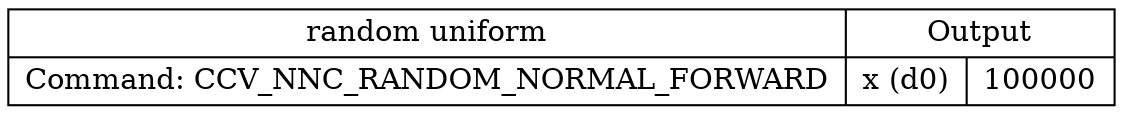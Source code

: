 digraph G {
compound=true;
node0 [shape=record,label="{random uniform|Command: CCV_NNC_RANDOM_NORMAL_FORWARD}|{Output|{x (d0)|100000}}"];
}
